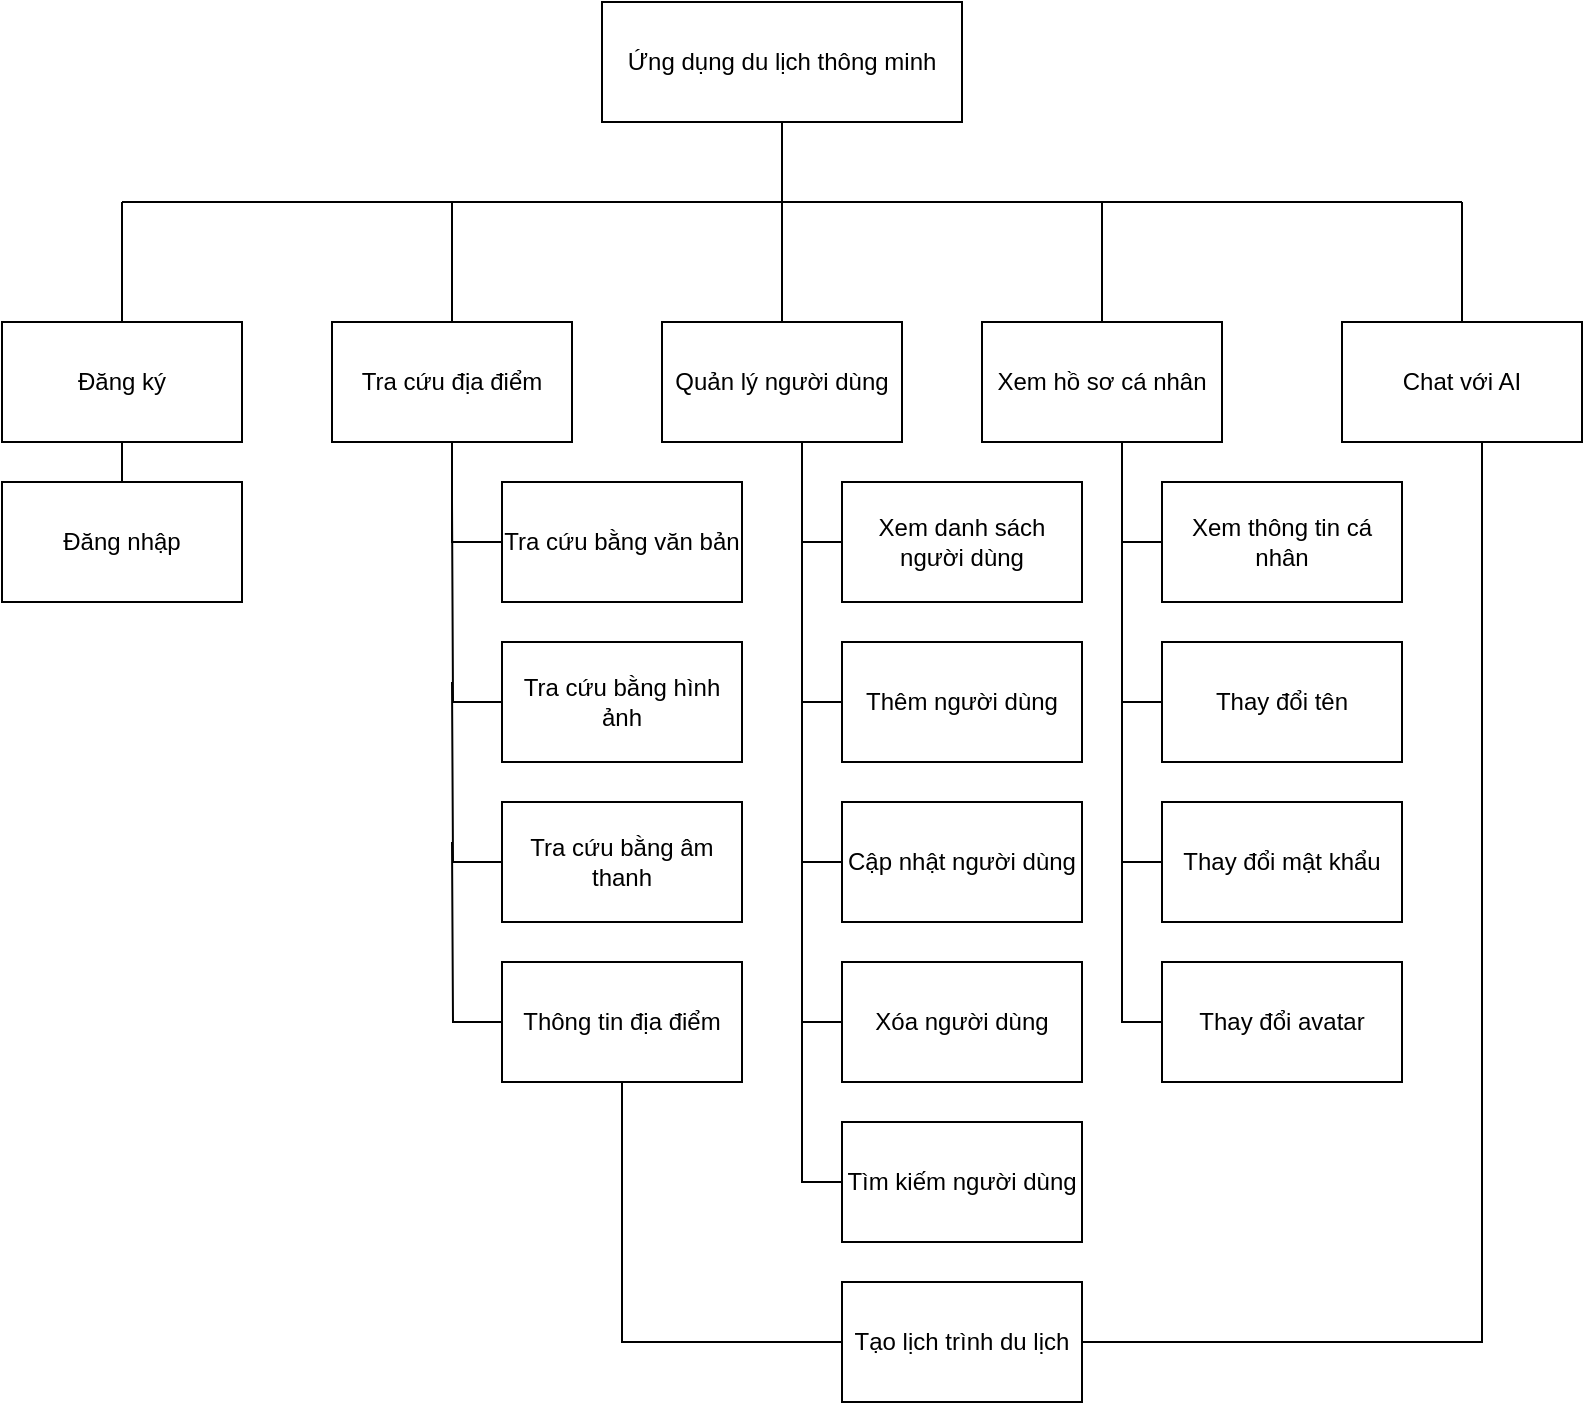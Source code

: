 <mxfile version="21.2.9" type="github">
  <diagram name="Page-1" id="EUyuY1AYUiFk5pZ2Q93f">
    <mxGraphModel dx="794" dy="462" grid="1" gridSize="10" guides="1" tooltips="1" connect="1" arrows="1" fold="1" page="1" pageScale="1" pageWidth="850" pageHeight="1100" math="0" shadow="0">
      <root>
        <mxCell id="0" />
        <mxCell id="1" parent="0" />
        <mxCell id="UURb6m1nK3G3y-gdHyp_-8" style="edgeStyle=orthogonalEdgeStyle;rounded=0;orthogonalLoop=1;jettySize=auto;html=1;endArrow=none;endFill=0;" edge="1" parent="1" source="UURb6m1nK3G3y-gdHyp_-1">
          <mxGeometry relative="1" as="geometry">
            <mxPoint x="410" y="200" as="targetPoint" />
          </mxGeometry>
        </mxCell>
        <mxCell id="UURb6m1nK3G3y-gdHyp_-1" value="Ứng dụng du lịch thông minh" style="rounded=0;whiteSpace=wrap;html=1;" vertex="1" parent="1">
          <mxGeometry x="320" y="100" width="180" height="60" as="geometry" />
        </mxCell>
        <mxCell id="UURb6m1nK3G3y-gdHyp_-4" style="edgeStyle=orthogonalEdgeStyle;rounded=0;orthogonalLoop=1;jettySize=auto;html=1;endArrow=none;endFill=0;" edge="1" parent="1" source="UURb6m1nK3G3y-gdHyp_-2" target="UURb6m1nK3G3y-gdHyp_-3">
          <mxGeometry relative="1" as="geometry" />
        </mxCell>
        <mxCell id="UURb6m1nK3G3y-gdHyp_-43" style="edgeStyle=orthogonalEdgeStyle;rounded=0;orthogonalLoop=1;jettySize=auto;html=1;endArrow=none;endFill=0;" edge="1" parent="1" source="UURb6m1nK3G3y-gdHyp_-2">
          <mxGeometry relative="1" as="geometry">
            <mxPoint x="80" y="200" as="targetPoint" />
          </mxGeometry>
        </mxCell>
        <mxCell id="UURb6m1nK3G3y-gdHyp_-2" value="Đăng ký" style="rounded=0;whiteSpace=wrap;html=1;" vertex="1" parent="1">
          <mxGeometry x="20" y="260" width="120" height="60" as="geometry" />
        </mxCell>
        <mxCell id="UURb6m1nK3G3y-gdHyp_-3" value="Đăng nhập" style="rounded=0;whiteSpace=wrap;html=1;" vertex="1" parent="1">
          <mxGeometry x="20" y="340" width="120" height="60" as="geometry" />
        </mxCell>
        <mxCell id="UURb6m1nK3G3y-gdHyp_-6" value="" style="endArrow=none;html=1;rounded=0;" edge="1" parent="1">
          <mxGeometry width="50" height="50" relative="1" as="geometry">
            <mxPoint x="80" y="200" as="sourcePoint" />
            <mxPoint x="750" y="200" as="targetPoint" />
          </mxGeometry>
        </mxCell>
        <mxCell id="UURb6m1nK3G3y-gdHyp_-35" style="edgeStyle=orthogonalEdgeStyle;rounded=0;orthogonalLoop=1;jettySize=auto;html=1;entryX=0;entryY=0.5;entryDx=0;entryDy=0;endArrow=none;endFill=0;" edge="1" parent="1" source="UURb6m1nK3G3y-gdHyp_-9" target="UURb6m1nK3G3y-gdHyp_-10">
          <mxGeometry relative="1" as="geometry" />
        </mxCell>
        <mxCell id="UURb6m1nK3G3y-gdHyp_-41" style="edgeStyle=orthogonalEdgeStyle;rounded=0;orthogonalLoop=1;jettySize=auto;html=1;endArrow=none;endFill=0;" edge="1" parent="1" source="UURb6m1nK3G3y-gdHyp_-9">
          <mxGeometry relative="1" as="geometry">
            <mxPoint x="245" y="200" as="targetPoint" />
          </mxGeometry>
        </mxCell>
        <mxCell id="UURb6m1nK3G3y-gdHyp_-9" value="Tra cứu địa điểm" style="rounded=0;whiteSpace=wrap;html=1;" vertex="1" parent="1">
          <mxGeometry x="185" y="260" width="120" height="60" as="geometry" />
        </mxCell>
        <mxCell id="UURb6m1nK3G3y-gdHyp_-10" value="Tra cứu bằng văn bản" style="rounded=0;whiteSpace=wrap;html=1;" vertex="1" parent="1">
          <mxGeometry x="270" y="340" width="120" height="60" as="geometry" />
        </mxCell>
        <mxCell id="UURb6m1nK3G3y-gdHyp_-36" style="edgeStyle=orthogonalEdgeStyle;rounded=0;orthogonalLoop=1;jettySize=auto;html=1;endArrow=none;endFill=0;" edge="1" parent="1" source="UURb6m1nK3G3y-gdHyp_-11">
          <mxGeometry relative="1" as="geometry">
            <mxPoint x="245" y="350" as="targetPoint" />
          </mxGeometry>
        </mxCell>
        <mxCell id="UURb6m1nK3G3y-gdHyp_-11" value="Tra cứu bằng hình ảnh" style="rounded=0;whiteSpace=wrap;html=1;" vertex="1" parent="1">
          <mxGeometry x="270" y="420" width="120" height="60" as="geometry" />
        </mxCell>
        <mxCell id="UURb6m1nK3G3y-gdHyp_-37" style="edgeStyle=orthogonalEdgeStyle;rounded=0;orthogonalLoop=1;jettySize=auto;html=1;endArrow=none;endFill=0;" edge="1" parent="1" source="UURb6m1nK3G3y-gdHyp_-12">
          <mxGeometry relative="1" as="geometry">
            <mxPoint x="245" y="440" as="targetPoint" />
          </mxGeometry>
        </mxCell>
        <mxCell id="UURb6m1nK3G3y-gdHyp_-12" value="Tra cứu bằng âm thanh" style="rounded=0;whiteSpace=wrap;html=1;" vertex="1" parent="1">
          <mxGeometry x="270" y="500" width="120" height="60" as="geometry" />
        </mxCell>
        <mxCell id="UURb6m1nK3G3y-gdHyp_-22" style="edgeStyle=orthogonalEdgeStyle;rounded=0;orthogonalLoop=1;jettySize=auto;html=1;endArrow=none;endFill=0;" edge="1" parent="1" source="UURb6m1nK3G3y-gdHyp_-20">
          <mxGeometry relative="1" as="geometry">
            <mxPoint x="750" y="200" as="targetPoint" />
          </mxGeometry>
        </mxCell>
        <mxCell id="UURb6m1nK3G3y-gdHyp_-69" style="edgeStyle=orthogonalEdgeStyle;rounded=0;orthogonalLoop=1;jettySize=auto;html=1;entryX=1;entryY=0.5;entryDx=0;entryDy=0;endArrow=none;endFill=0;" edge="1" parent="1" source="UURb6m1nK3G3y-gdHyp_-20" target="UURb6m1nK3G3y-gdHyp_-29">
          <mxGeometry relative="1" as="geometry">
            <Array as="points">
              <mxPoint x="760" y="770" />
            </Array>
          </mxGeometry>
        </mxCell>
        <mxCell id="UURb6m1nK3G3y-gdHyp_-20" value="Chat với AI" style="rounded=0;whiteSpace=wrap;html=1;" vertex="1" parent="1">
          <mxGeometry x="690" y="260" width="120" height="60" as="geometry" />
        </mxCell>
        <mxCell id="UURb6m1nK3G3y-gdHyp_-38" style="edgeStyle=orthogonalEdgeStyle;rounded=0;orthogonalLoop=1;jettySize=auto;html=1;endArrow=none;endFill=0;" edge="1" parent="1" source="UURb6m1nK3G3y-gdHyp_-21">
          <mxGeometry relative="1" as="geometry">
            <mxPoint x="245" y="520" as="targetPoint" />
          </mxGeometry>
        </mxCell>
        <mxCell id="UURb6m1nK3G3y-gdHyp_-70" style="edgeStyle=orthogonalEdgeStyle;rounded=0;orthogonalLoop=1;jettySize=auto;html=1;entryX=0;entryY=0.5;entryDx=0;entryDy=0;endArrow=none;endFill=0;" edge="1" parent="1" source="UURb6m1nK3G3y-gdHyp_-21" target="UURb6m1nK3G3y-gdHyp_-29">
          <mxGeometry relative="1" as="geometry">
            <Array as="points">
              <mxPoint x="330" y="770" />
            </Array>
          </mxGeometry>
        </mxCell>
        <mxCell id="UURb6m1nK3G3y-gdHyp_-21" value="Thông tin địa điểm" style="rounded=0;whiteSpace=wrap;html=1;" vertex="1" parent="1">
          <mxGeometry x="270" y="580" width="120" height="60" as="geometry" />
        </mxCell>
        <mxCell id="UURb6m1nK3G3y-gdHyp_-29" value="Tạo lịch trình du lịch" style="rounded=0;whiteSpace=wrap;html=1;" vertex="1" parent="1">
          <mxGeometry x="440" y="740" width="120" height="60" as="geometry" />
        </mxCell>
        <mxCell id="UURb6m1nK3G3y-gdHyp_-34" style="edgeStyle=orthogonalEdgeStyle;rounded=0;orthogonalLoop=1;jettySize=auto;html=1;endArrow=none;endFill=0;" edge="1" parent="1" source="UURb6m1nK3G3y-gdHyp_-33">
          <mxGeometry relative="1" as="geometry">
            <mxPoint x="570" y="200" as="targetPoint" />
          </mxGeometry>
        </mxCell>
        <mxCell id="UURb6m1nK3G3y-gdHyp_-33" value="Xem hồ sơ cá nhân" style="rounded=0;whiteSpace=wrap;html=1;" vertex="1" parent="1">
          <mxGeometry x="510" y="260" width="120" height="60" as="geometry" />
        </mxCell>
        <mxCell id="UURb6m1nK3G3y-gdHyp_-44" style="edgeStyle=orthogonalEdgeStyle;rounded=0;orthogonalLoop=1;jettySize=auto;html=1;endArrow=none;endFill=0;" edge="1" parent="1" source="UURb6m1nK3G3y-gdHyp_-42">
          <mxGeometry relative="1" as="geometry">
            <mxPoint x="410" y="200" as="targetPoint" />
          </mxGeometry>
        </mxCell>
        <mxCell id="UURb6m1nK3G3y-gdHyp_-42" value="Quản lý người dùng" style="rounded=0;whiteSpace=wrap;html=1;" vertex="1" parent="1">
          <mxGeometry x="350" y="260" width="120" height="60" as="geometry" />
        </mxCell>
        <mxCell id="UURb6m1nK3G3y-gdHyp_-51" style="edgeStyle=orthogonalEdgeStyle;rounded=0;orthogonalLoop=1;jettySize=auto;html=1;endArrow=none;endFill=0;" edge="1" parent="1" source="UURb6m1nK3G3y-gdHyp_-45">
          <mxGeometry relative="1" as="geometry">
            <mxPoint x="420" y="330" as="targetPoint" />
          </mxGeometry>
        </mxCell>
        <mxCell id="UURb6m1nK3G3y-gdHyp_-45" value="Xem danh sách người dùng" style="rounded=0;whiteSpace=wrap;html=1;" vertex="1" parent="1">
          <mxGeometry x="440" y="340" width="120" height="60" as="geometry" />
        </mxCell>
        <mxCell id="UURb6m1nK3G3y-gdHyp_-52" style="edgeStyle=orthogonalEdgeStyle;rounded=0;orthogonalLoop=1;jettySize=auto;html=1;endArrow=none;endFill=0;" edge="1" parent="1" source="UURb6m1nK3G3y-gdHyp_-47">
          <mxGeometry relative="1" as="geometry">
            <mxPoint x="420" y="360" as="targetPoint" />
          </mxGeometry>
        </mxCell>
        <mxCell id="UURb6m1nK3G3y-gdHyp_-47" value="Thêm người dùng" style="rounded=0;whiteSpace=wrap;html=1;" vertex="1" parent="1">
          <mxGeometry x="440" y="420" width="120" height="60" as="geometry" />
        </mxCell>
        <mxCell id="UURb6m1nK3G3y-gdHyp_-53" style="edgeStyle=orthogonalEdgeStyle;rounded=0;orthogonalLoop=1;jettySize=auto;html=1;endArrow=none;endFill=0;" edge="1" parent="1" source="UURb6m1nK3G3y-gdHyp_-48">
          <mxGeometry relative="1" as="geometry">
            <mxPoint x="420" y="440" as="targetPoint" />
          </mxGeometry>
        </mxCell>
        <mxCell id="UURb6m1nK3G3y-gdHyp_-48" value="Cập nhật người dùng" style="rounded=0;whiteSpace=wrap;html=1;" vertex="1" parent="1">
          <mxGeometry x="440" y="500" width="120" height="60" as="geometry" />
        </mxCell>
        <mxCell id="UURb6m1nK3G3y-gdHyp_-54" style="edgeStyle=orthogonalEdgeStyle;rounded=0;orthogonalLoop=1;jettySize=auto;html=1;endArrow=none;endFill=0;" edge="1" parent="1" source="UURb6m1nK3G3y-gdHyp_-49">
          <mxGeometry relative="1" as="geometry">
            <mxPoint x="420" y="520" as="targetPoint" />
          </mxGeometry>
        </mxCell>
        <mxCell id="UURb6m1nK3G3y-gdHyp_-49" value="Xóa người dùng" style="rounded=0;whiteSpace=wrap;html=1;" vertex="1" parent="1">
          <mxGeometry x="440" y="580" width="120" height="60" as="geometry" />
        </mxCell>
        <mxCell id="UURb6m1nK3G3y-gdHyp_-55" style="edgeStyle=orthogonalEdgeStyle;rounded=0;orthogonalLoop=1;jettySize=auto;html=1;endArrow=none;endFill=0;" edge="1" parent="1" source="UURb6m1nK3G3y-gdHyp_-50">
          <mxGeometry relative="1" as="geometry">
            <mxPoint x="420" y="600" as="targetPoint" />
          </mxGeometry>
        </mxCell>
        <mxCell id="UURb6m1nK3G3y-gdHyp_-50" value="Tìm kiếm người dùng" style="rounded=0;whiteSpace=wrap;html=1;" vertex="1" parent="1">
          <mxGeometry x="440" y="660" width="120" height="60" as="geometry" />
        </mxCell>
        <mxCell id="UURb6m1nK3G3y-gdHyp_-65" style="edgeStyle=orthogonalEdgeStyle;rounded=0;orthogonalLoop=1;jettySize=auto;html=1;endArrow=none;endFill=0;" edge="1" parent="1" source="UURb6m1nK3G3y-gdHyp_-61">
          <mxGeometry relative="1" as="geometry">
            <mxPoint x="580" y="330" as="targetPoint" />
          </mxGeometry>
        </mxCell>
        <mxCell id="UURb6m1nK3G3y-gdHyp_-61" value="Xem thông tin cá nhân" style="rounded=0;whiteSpace=wrap;html=1;" vertex="1" parent="1">
          <mxGeometry x="600" y="340" width="120" height="60" as="geometry" />
        </mxCell>
        <mxCell id="UURb6m1nK3G3y-gdHyp_-66" style="edgeStyle=orthogonalEdgeStyle;rounded=0;orthogonalLoop=1;jettySize=auto;html=1;endArrow=none;endFill=0;" edge="1" parent="1" source="UURb6m1nK3G3y-gdHyp_-62">
          <mxGeometry relative="1" as="geometry">
            <mxPoint x="580" y="360" as="targetPoint" />
          </mxGeometry>
        </mxCell>
        <mxCell id="UURb6m1nK3G3y-gdHyp_-62" value="Thay đổi tên" style="rounded=0;whiteSpace=wrap;html=1;" vertex="1" parent="1">
          <mxGeometry x="600" y="420" width="120" height="60" as="geometry" />
        </mxCell>
        <mxCell id="UURb6m1nK3G3y-gdHyp_-67" style="edgeStyle=orthogonalEdgeStyle;rounded=0;orthogonalLoop=1;jettySize=auto;html=1;endArrow=none;endFill=0;" edge="1" parent="1" source="UURb6m1nK3G3y-gdHyp_-63">
          <mxGeometry relative="1" as="geometry">
            <mxPoint x="580" y="440" as="targetPoint" />
          </mxGeometry>
        </mxCell>
        <mxCell id="UURb6m1nK3G3y-gdHyp_-63" value="Thay đổi mật khẩu" style="rounded=0;whiteSpace=wrap;html=1;" vertex="1" parent="1">
          <mxGeometry x="600" y="500" width="120" height="60" as="geometry" />
        </mxCell>
        <mxCell id="UURb6m1nK3G3y-gdHyp_-68" style="edgeStyle=orthogonalEdgeStyle;rounded=0;orthogonalLoop=1;jettySize=auto;html=1;endArrow=none;endFill=0;" edge="1" parent="1" source="UURb6m1nK3G3y-gdHyp_-64">
          <mxGeometry relative="1" as="geometry">
            <mxPoint x="580" y="520" as="targetPoint" />
          </mxGeometry>
        </mxCell>
        <mxCell id="UURb6m1nK3G3y-gdHyp_-64" value="Thay đổi avatar" style="rounded=0;whiteSpace=wrap;html=1;" vertex="1" parent="1">
          <mxGeometry x="600" y="580" width="120" height="60" as="geometry" />
        </mxCell>
      </root>
    </mxGraphModel>
  </diagram>
</mxfile>
